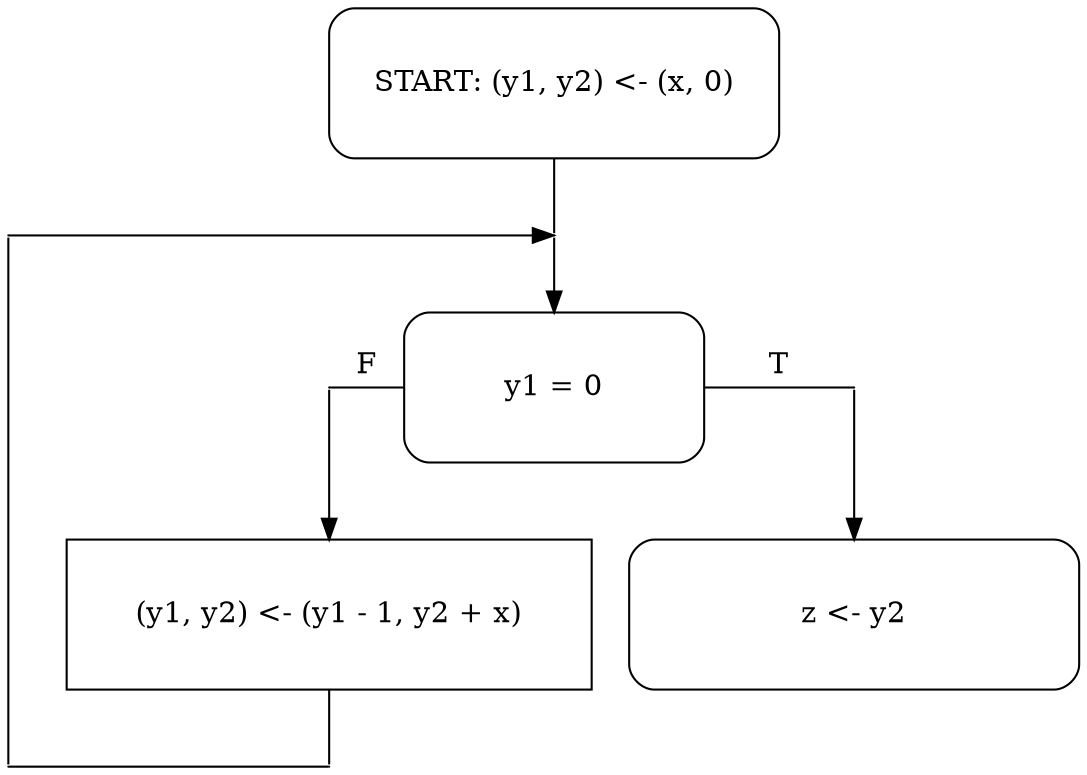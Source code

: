 digraph G{


/* nodes by levels */
node[shape=rectangle, height=1];
START[style=rounded, width=3, label="START: (y1, y2) <- (x, 0)"];
COND[style=rounded, width=2, label="y1 = 0"];
INCR[width=3.5, label="(y1, y2) <- (y1 - 1, y2 + x)"];
HALT[style=rounded, width=3, label="z <- y2"];

/* edges */
node [shape=point, width=0, label=""];
START -> p2 [arrowhead=none]; p2 -> COND [weight=8];
{ rank=same; p1 -> p2; }
p1 -> p5 [weight=8, arrowhead=none];
{ rank=same; p3 -> COND [label="F", arrowhead=none]; COND -> p4 [label="T", arrowhead=none]; }
p3 -> INCR [weight=8];
p4 -> HALT [weight=8];
{ rank=same; INCR; HALT; }
INCR -> p6 [weight=8, arrowhead=none];
{ rank=same; p5 -> p6 [arrowhead=none]; }
}
